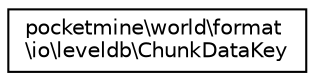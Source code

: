 digraph "Graphical Class Hierarchy"
{
 // INTERACTIVE_SVG=YES
 // LATEX_PDF_SIZE
  edge [fontname="Helvetica",fontsize="10",labelfontname="Helvetica",labelfontsize="10"];
  node [fontname="Helvetica",fontsize="10",shape=record];
  rankdir="LR";
  Node0 [label="pocketmine\\world\\format\l\\io\\leveldb\\ChunkDataKey",height=0.2,width=0.4,color="black", fillcolor="white", style="filled",URL="$da/da0/classpocketmine_1_1world_1_1format_1_1io_1_1leveldb_1_1_chunk_data_key.html",tooltip=" "];
}
